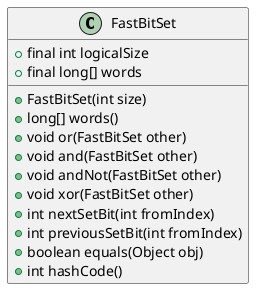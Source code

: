 @startuml

class FastBitSet {
    + final int logicalSize
    + final long[] words

    + FastBitSet(int size)
    + long[] words()
    + void or(FastBitSet other)
    + void and(FastBitSet other)
    + void andNot(FastBitSet other)
    + void xor(FastBitSet other)
    + int nextSetBit(int fromIndex)
    + int previousSetBit(int fromIndex)
    + boolean equals(Object obj)
    + int hashCode()
}
@enduml
